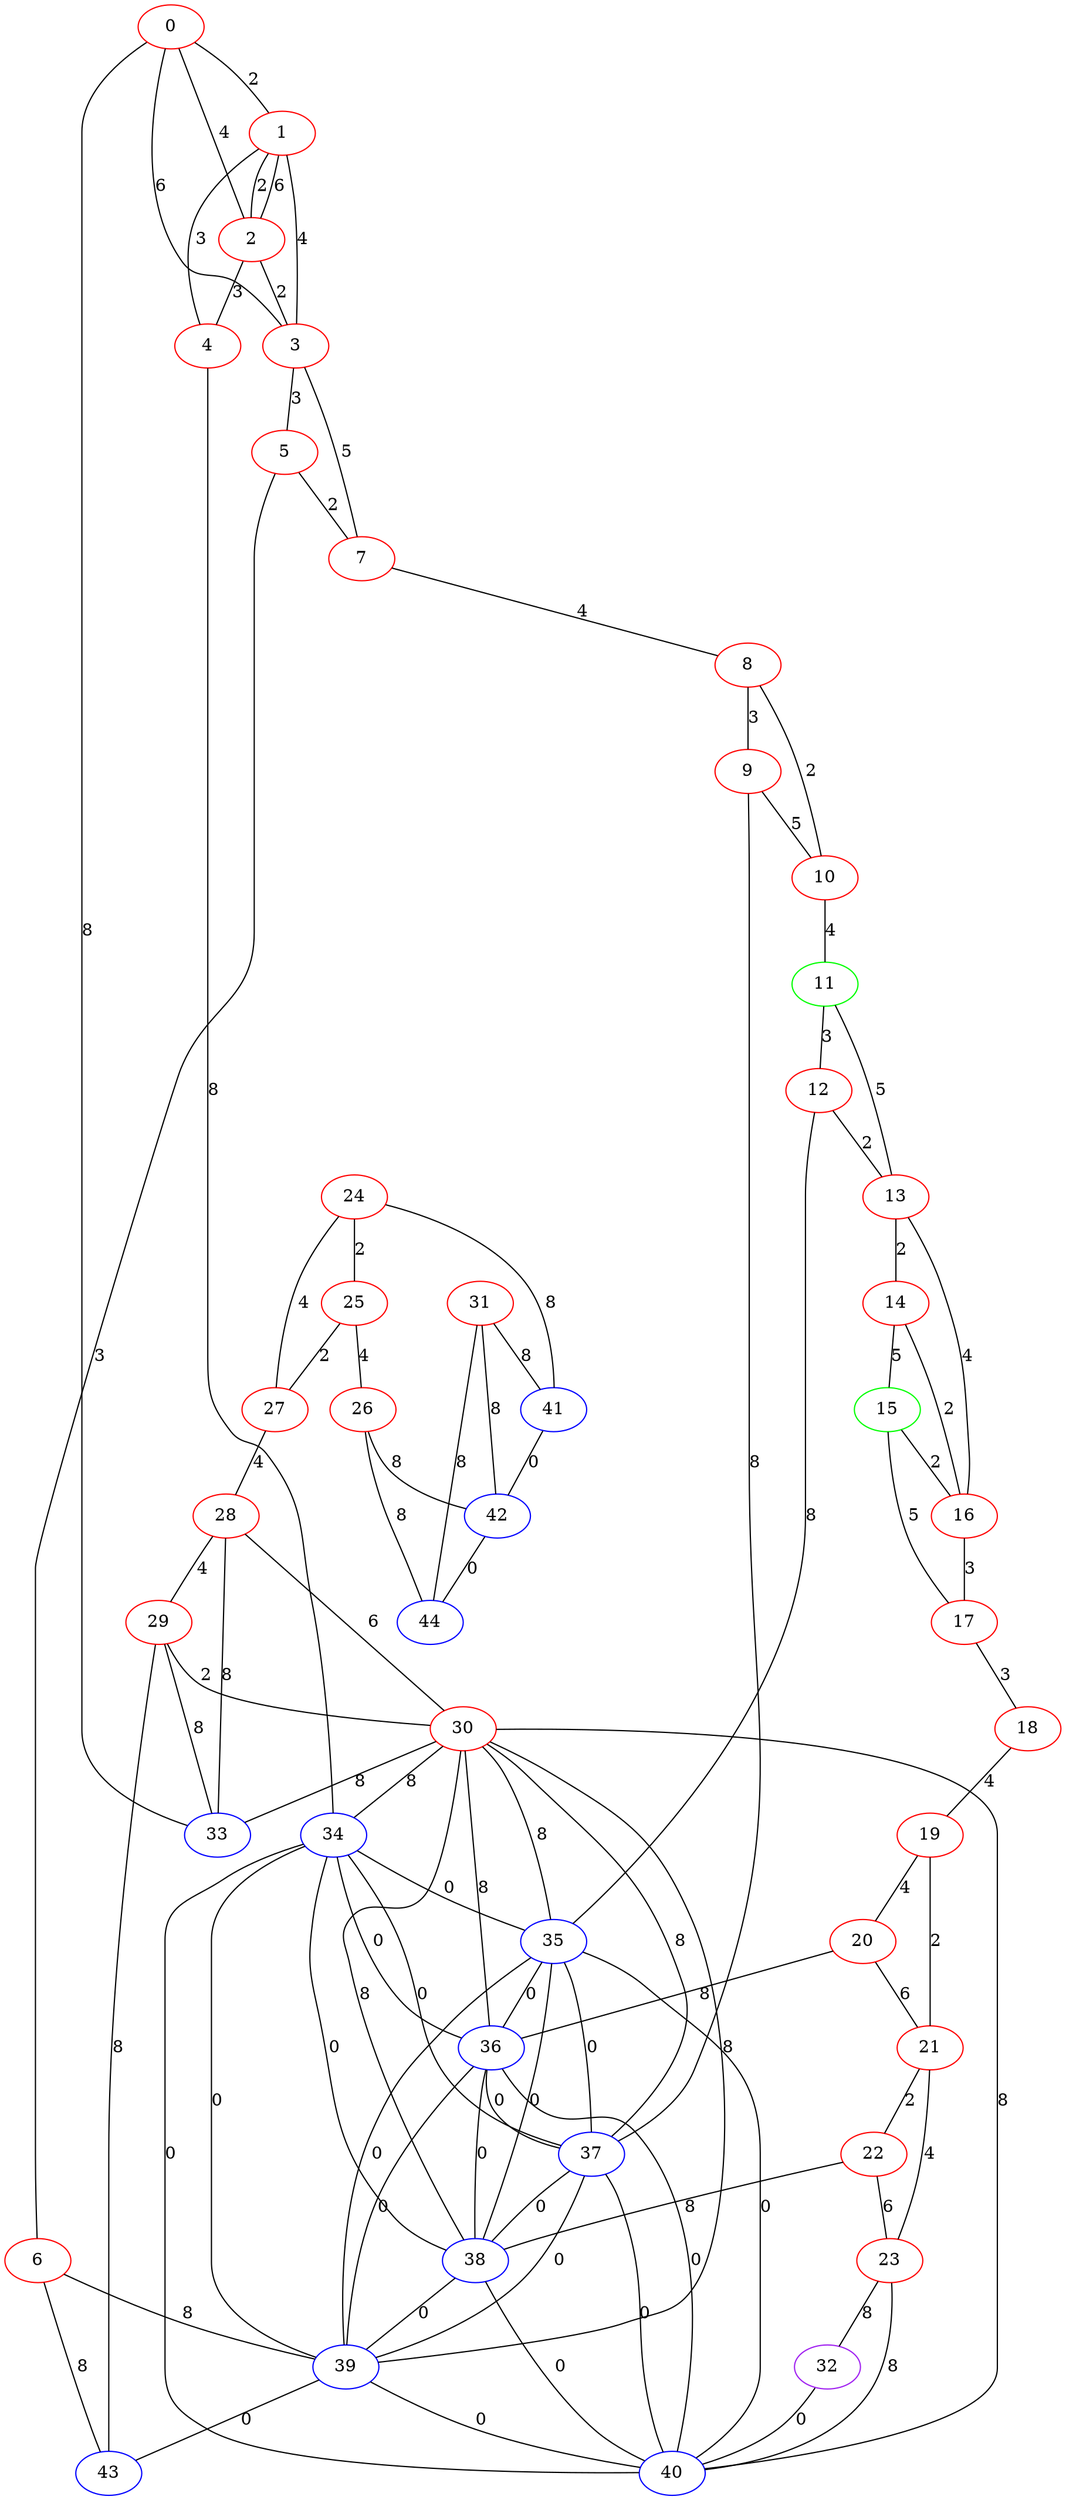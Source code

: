 graph "" {
0 [color=red, weight=1];
1 [color=red, weight=1];
2 [color=red, weight=1];
3 [color=red, weight=1];
4 [color=red, weight=1];
5 [color=red, weight=1];
6 [color=red, weight=1];
7 [color=red, weight=1];
8 [color=red, weight=1];
9 [color=red, weight=1];
10 [color=red, weight=1];
11 [color=green, weight=2];
12 [color=red, weight=1];
13 [color=red, weight=1];
14 [color=red, weight=1];
15 [color=green, weight=2];
16 [color=red, weight=1];
17 [color=red, weight=1];
18 [color=red, weight=1];
19 [color=red, weight=1];
20 [color=red, weight=1];
21 [color=red, weight=1];
22 [color=red, weight=1];
23 [color=red, weight=1];
24 [color=red, weight=1];
25 [color=red, weight=1];
26 [color=red, weight=1];
27 [color=red, weight=1];
28 [color=red, weight=1];
29 [color=red, weight=1];
30 [color=red, weight=1];
31 [color=red, weight=1];
32 [color=purple, weight=4];
33 [color=blue, weight=3];
34 [color=blue, weight=3];
35 [color=blue, weight=3];
36 [color=blue, weight=3];
37 [color=blue, weight=3];
38 [color=blue, weight=3];
39 [color=blue, weight=3];
40 [color=blue, weight=3];
41 [color=blue, weight=3];
42 [color=blue, weight=3];
43 [color=blue, weight=3];
44 [color=blue, weight=3];
0 -- 1  [key=0, label=2];
0 -- 2  [key=0, label=4];
0 -- 3  [key=0, label=6];
0 -- 33  [key=0, label=8];
1 -- 2  [key=0, label=2];
1 -- 2  [key=1, label=6];
1 -- 3  [key=0, label=4];
1 -- 4  [key=0, label=3];
2 -- 3  [key=0, label=2];
2 -- 4  [key=0, label=3];
3 -- 5  [key=0, label=3];
3 -- 7  [key=0, label=5];
4 -- 34  [key=0, label=8];
5 -- 6  [key=0, label=3];
5 -- 7  [key=0, label=2];
6 -- 43  [key=0, label=8];
6 -- 39  [key=0, label=8];
7 -- 8  [key=0, label=4];
8 -- 9  [key=0, label=3];
8 -- 10  [key=0, label=2];
9 -- 10  [key=0, label=5];
9 -- 37  [key=0, label=8];
10 -- 11  [key=0, label=4];
11 -- 12  [key=0, label=3];
11 -- 13  [key=0, label=5];
12 -- 35  [key=0, label=8];
12 -- 13  [key=0, label=2];
13 -- 16  [key=0, label=4];
13 -- 14  [key=0, label=2];
14 -- 16  [key=0, label=2];
14 -- 15  [key=0, label=5];
15 -- 16  [key=0, label=2];
15 -- 17  [key=0, label=5];
16 -- 17  [key=0, label=3];
17 -- 18  [key=0, label=3];
18 -- 19  [key=0, label=4];
19 -- 20  [key=0, label=4];
19 -- 21  [key=0, label=2];
20 -- 36  [key=0, label=8];
20 -- 21  [key=0, label=6];
21 -- 22  [key=0, label=2];
21 -- 23  [key=0, label=4];
22 -- 38  [key=0, label=8];
22 -- 23  [key=0, label=6];
23 -- 32  [key=0, label=8];
23 -- 40  [key=0, label=8];
24 -- 25  [key=0, label=2];
24 -- 27  [key=0, label=4];
24 -- 41  [key=0, label=8];
25 -- 26  [key=0, label=4];
25 -- 27  [key=0, label=2];
26 -- 42  [key=0, label=8];
26 -- 44  [key=0, label=8];
27 -- 28  [key=0, label=4];
28 -- 33  [key=0, label=8];
28 -- 29  [key=0, label=4];
28 -- 30  [key=0, label=6];
29 -- 33  [key=0, label=8];
29 -- 43  [key=0, label=8];
29 -- 30  [key=0, label=2];
30 -- 33  [key=0, label=8];
30 -- 34  [key=0, label=8];
30 -- 35  [key=0, label=8];
30 -- 36  [key=0, label=8];
30 -- 37  [key=0, label=8];
30 -- 38  [key=0, label=8];
30 -- 39  [key=0, label=8];
30 -- 40  [key=0, label=8];
31 -- 41  [key=0, label=8];
31 -- 42  [key=0, label=8];
31 -- 44  [key=0, label=8];
32 -- 40  [key=0, label=0];
34 -- 35  [key=0, label=0];
34 -- 36  [key=0, label=0];
34 -- 37  [key=0, label=0];
34 -- 38  [key=0, label=0];
34 -- 39  [key=0, label=0];
34 -- 40  [key=0, label=0];
35 -- 36  [key=0, label=0];
35 -- 37  [key=0, label=0];
35 -- 38  [key=0, label=0];
35 -- 39  [key=0, label=0];
35 -- 40  [key=0, label=0];
36 -- 37  [key=0, label=0];
36 -- 38  [key=0, label=0];
36 -- 39  [key=0, label=0];
36 -- 40  [key=0, label=0];
37 -- 38  [key=0, label=0];
37 -- 39  [key=0, label=0];
37 -- 40  [key=0, label=0];
38 -- 39  [key=0, label=0];
38 -- 40  [key=0, label=0];
39 -- 40  [key=0, label=0];
39 -- 43  [key=0, label=0];
41 -- 42  [key=0, label=0];
42 -- 44  [key=0, label=0];
}
